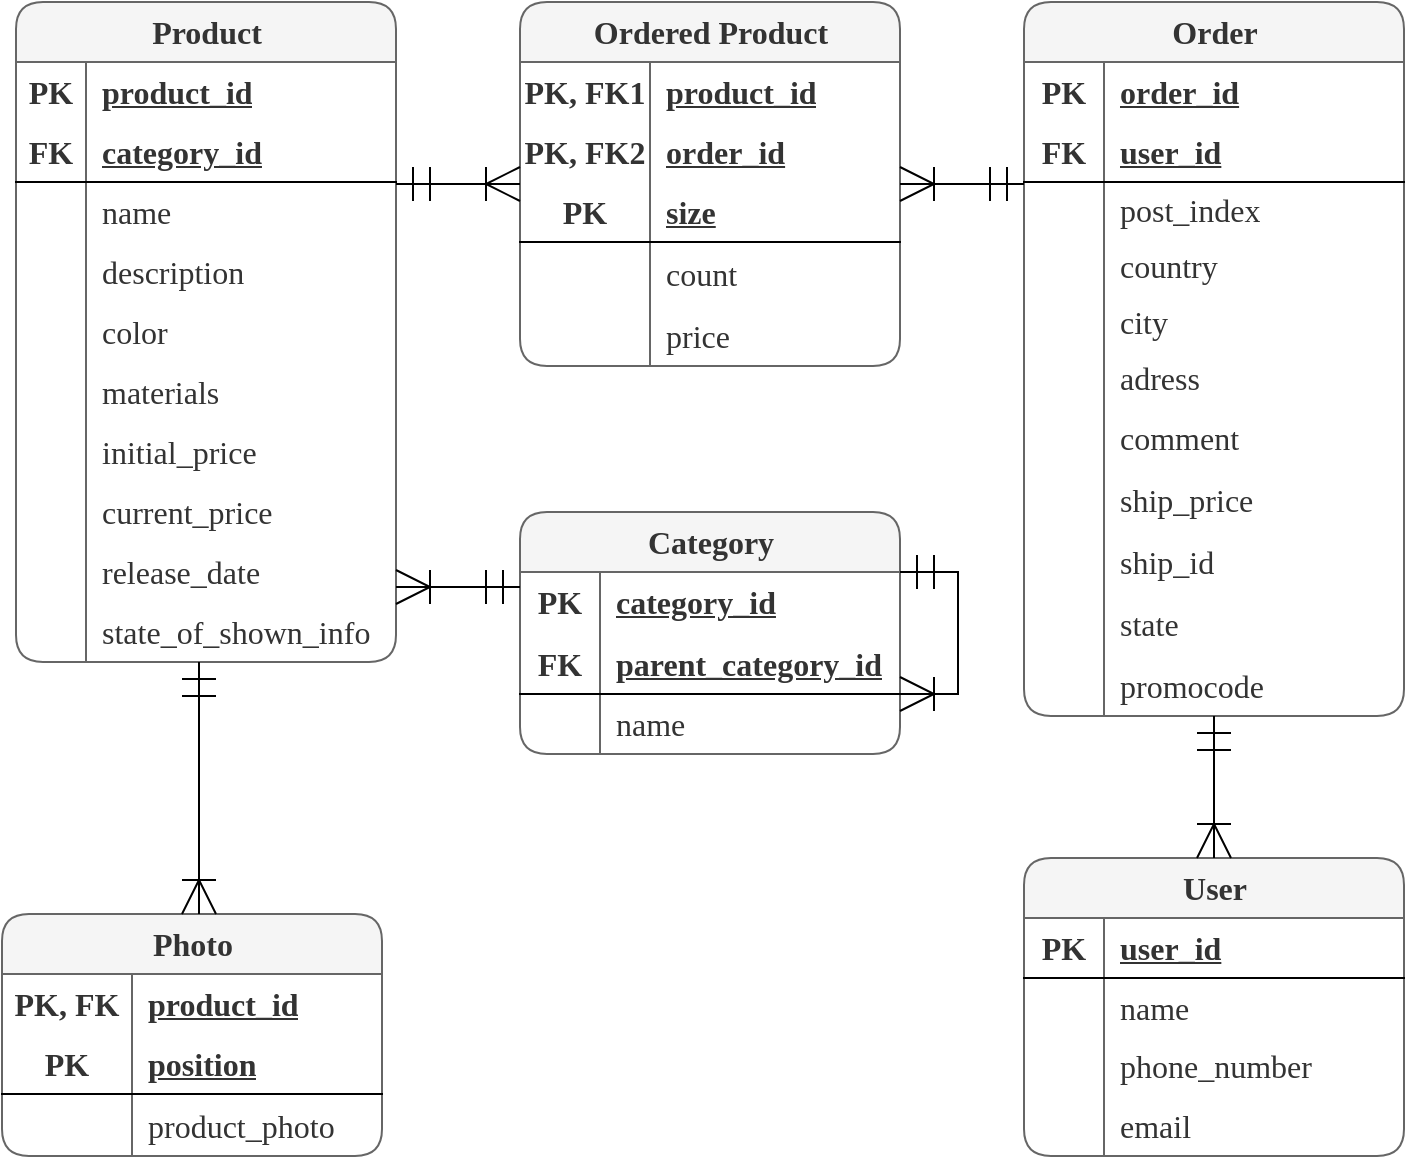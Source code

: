 <mxfile version="20.5.3" type="github">
  <diagram id="C5RBs43oDa-KdzZeNtuy" name="Page-1">
    <mxGraphModel dx="1382" dy="795" grid="0" gridSize="10" guides="1" tooltips="1" connect="1" arrows="1" fold="1" page="1" pageScale="1" pageWidth="827" pageHeight="1169" math="0" shadow="0">
      <root>
        <mxCell id="WIyWlLk6GJQsqaUBKTNV-0" />
        <mxCell id="WIyWlLk6GJQsqaUBKTNV-1" parent="WIyWlLk6GJQsqaUBKTNV-0" />
        <mxCell id="GQmxgL6uchPmQ1sW0K6H-25" value="Product" style="shape=table;startSize=30;container=1;collapsible=0;childLayout=tableLayout;fixedRows=1;rowLines=0;fontStyle=1;rounded=1;sketch=0;fontFamily=Times New Roman;fontSize=16;fontColor=#333333;fillColor=#f5f5f5;gradientColor=none;html=1;strokeColor=#666666;" parent="WIyWlLk6GJQsqaUBKTNV-1" vertex="1">
          <mxGeometry x="80" y="70" width="190" height="330" as="geometry" />
        </mxCell>
        <mxCell id="GQmxgL6uchPmQ1sW0K6H-26" value="" style="shape=tableRow;horizontal=0;startSize=0;swimlaneHead=0;swimlaneBody=0;top=0;left=0;bottom=0;right=0;collapsible=0;dropTarget=0;fillColor=none;points=[[0,0.5],[1,0.5]];portConstraint=eastwest;rounded=0;sketch=0;fontFamily=Times New Roman;fontSize=16;fontColor=#333333;html=1;fontStyle=1" parent="GQmxgL6uchPmQ1sW0K6H-25" vertex="1">
          <mxGeometry y="30" width="190" height="30" as="geometry" />
        </mxCell>
        <mxCell id="GQmxgL6uchPmQ1sW0K6H-27" value="PK" style="shape=partialRectangle;html=1;whiteSpace=wrap;connectable=0;fillColor=none;top=0;left=0;bottom=0;right=0;overflow=hidden;pointerEvents=1;rounded=0;sketch=0;fontFamily=Times New Roman;fontSize=16;fontColor=#333333;startSize=30;fontStyle=1" parent="GQmxgL6uchPmQ1sW0K6H-26" vertex="1">
          <mxGeometry width="35" height="30" as="geometry">
            <mxRectangle width="35" height="30" as="alternateBounds" />
          </mxGeometry>
        </mxCell>
        <mxCell id="GQmxgL6uchPmQ1sW0K6H-28" value="product_id" style="shape=partialRectangle;html=1;whiteSpace=wrap;connectable=0;fillColor=none;top=0;left=0;bottom=0;right=0;align=left;spacingLeft=6;overflow=hidden;rounded=0;sketch=0;fontFamily=Times New Roman;fontSize=16;fontColor=#333333;startSize=30;fontStyle=5" parent="GQmxgL6uchPmQ1sW0K6H-26" vertex="1">
          <mxGeometry x="35" width="155" height="30" as="geometry">
            <mxRectangle width="155" height="30" as="alternateBounds" />
          </mxGeometry>
        </mxCell>
        <mxCell id="GQmxgL6uchPmQ1sW0K6H-55" style="shape=tableRow;horizontal=0;startSize=0;swimlaneHead=0;swimlaneBody=0;top=0;left=0;bottom=1;right=0;collapsible=0;dropTarget=0;fillColor=none;points=[[0,0.5],[1,0.5]];portConstraint=eastwest;rounded=0;sketch=0;fontFamily=Times New Roman;fontSize=16;fontColor=#333333;html=1;fontStyle=5" parent="GQmxgL6uchPmQ1sW0K6H-25" vertex="1">
          <mxGeometry y="60" width="190" height="30" as="geometry" />
        </mxCell>
        <mxCell id="GQmxgL6uchPmQ1sW0K6H-56" value="&lt;b&gt;FK&lt;/b&gt;" style="shape=partialRectangle;html=1;whiteSpace=wrap;connectable=0;fillColor=none;top=0;left=0;bottom=0;right=0;overflow=hidden;rounded=0;sketch=0;fontFamily=Times New Roman;fontSize=16;fontColor=#333333;startSize=30;" parent="GQmxgL6uchPmQ1sW0K6H-55" vertex="1">
          <mxGeometry width="35" height="30" as="geometry">
            <mxRectangle width="35" height="30" as="alternateBounds" />
          </mxGeometry>
        </mxCell>
        <mxCell id="GQmxgL6uchPmQ1sW0K6H-57" value="category_id" style="shape=partialRectangle;html=1;whiteSpace=wrap;connectable=0;fillColor=none;top=0;left=0;bottom=0;right=0;align=left;spacingLeft=6;overflow=hidden;rounded=0;sketch=0;fontFamily=Times New Roman;fontSize=16;fontColor=#333333;startSize=30;fontStyle=5" parent="GQmxgL6uchPmQ1sW0K6H-55" vertex="1">
          <mxGeometry x="35" width="155" height="30" as="geometry">
            <mxRectangle width="155" height="30" as="alternateBounds" />
          </mxGeometry>
        </mxCell>
        <mxCell id="GQmxgL6uchPmQ1sW0K6H-29" value="" style="shape=tableRow;horizontal=0;startSize=0;swimlaneHead=0;swimlaneBody=0;top=0;left=0;bottom=0;right=0;collapsible=0;dropTarget=0;fillColor=none;points=[[0,0.5],[1,0.5]];portConstraint=eastwest;rounded=0;sketch=0;fontFamily=Times New Roman;fontSize=16;fontColor=#333333;html=1;" parent="GQmxgL6uchPmQ1sW0K6H-25" vertex="1">
          <mxGeometry y="90" width="190" height="30" as="geometry" />
        </mxCell>
        <mxCell id="GQmxgL6uchPmQ1sW0K6H-30" value="" style="shape=partialRectangle;html=1;whiteSpace=wrap;connectable=0;fillColor=none;top=0;left=0;bottom=0;right=0;overflow=hidden;rounded=0;sketch=0;fontFamily=Times New Roman;fontSize=16;fontColor=#333333;startSize=30;" parent="GQmxgL6uchPmQ1sW0K6H-29" vertex="1">
          <mxGeometry width="35" height="30" as="geometry">
            <mxRectangle width="35" height="30" as="alternateBounds" />
          </mxGeometry>
        </mxCell>
        <mxCell id="GQmxgL6uchPmQ1sW0K6H-31" value="name" style="shape=partialRectangle;html=1;whiteSpace=wrap;connectable=0;fillColor=none;top=0;left=0;bottom=0;right=0;align=left;spacingLeft=6;overflow=hidden;rounded=0;sketch=0;fontFamily=Times New Roman;fontSize=16;fontColor=#333333;startSize=30;" parent="GQmxgL6uchPmQ1sW0K6H-29" vertex="1">
          <mxGeometry x="35" width="155" height="30" as="geometry">
            <mxRectangle width="155" height="30" as="alternateBounds" />
          </mxGeometry>
        </mxCell>
        <mxCell id="GQmxgL6uchPmQ1sW0K6H-32" value="" style="shape=tableRow;horizontal=0;startSize=0;swimlaneHead=0;swimlaneBody=0;top=0;left=0;bottom=0;right=0;collapsible=0;dropTarget=0;fillColor=none;points=[[0,0.5],[1,0.5]];portConstraint=eastwest;rounded=0;sketch=0;fontFamily=Times New Roman;fontSize=16;fontColor=#333333;html=1;" parent="GQmxgL6uchPmQ1sW0K6H-25" vertex="1">
          <mxGeometry y="120" width="190" height="30" as="geometry" />
        </mxCell>
        <mxCell id="GQmxgL6uchPmQ1sW0K6H-33" value="" style="shape=partialRectangle;html=1;whiteSpace=wrap;connectable=0;fillColor=none;top=0;left=0;bottom=0;right=0;overflow=hidden;rounded=0;sketch=0;fontFamily=Times New Roman;fontSize=16;fontColor=#333333;startSize=30;" parent="GQmxgL6uchPmQ1sW0K6H-32" vertex="1">
          <mxGeometry width="35" height="30" as="geometry">
            <mxRectangle width="35" height="30" as="alternateBounds" />
          </mxGeometry>
        </mxCell>
        <mxCell id="GQmxgL6uchPmQ1sW0K6H-34" value="description" style="shape=partialRectangle;html=1;whiteSpace=wrap;connectable=0;fillColor=none;top=0;left=0;bottom=0;right=0;align=left;spacingLeft=6;overflow=hidden;rounded=0;sketch=0;fontFamily=Times New Roman;fontSize=16;fontColor=#333333;startSize=30;" parent="GQmxgL6uchPmQ1sW0K6H-32" vertex="1">
          <mxGeometry x="35" width="155" height="30" as="geometry">
            <mxRectangle width="155" height="30" as="alternateBounds" />
          </mxGeometry>
        </mxCell>
        <mxCell id="GQmxgL6uchPmQ1sW0K6H-61" style="shape=tableRow;horizontal=0;startSize=0;swimlaneHead=0;swimlaneBody=0;top=0;left=0;bottom=0;right=0;collapsible=0;dropTarget=0;fillColor=none;points=[[0,0.5],[1,0.5]];portConstraint=eastwest;rounded=0;sketch=0;fontFamily=Times New Roman;fontSize=16;fontColor=#333333;html=1;" parent="GQmxgL6uchPmQ1sW0K6H-25" vertex="1">
          <mxGeometry y="150" width="190" height="30" as="geometry" />
        </mxCell>
        <mxCell id="GQmxgL6uchPmQ1sW0K6H-62" style="shape=partialRectangle;html=1;whiteSpace=wrap;connectable=0;fillColor=none;top=0;left=0;bottom=0;right=0;overflow=hidden;rounded=0;sketch=0;fontFamily=Times New Roman;fontSize=16;fontColor=#333333;startSize=30;" parent="GQmxgL6uchPmQ1sW0K6H-61" vertex="1">
          <mxGeometry width="35" height="30" as="geometry">
            <mxRectangle width="35" height="30" as="alternateBounds" />
          </mxGeometry>
        </mxCell>
        <mxCell id="GQmxgL6uchPmQ1sW0K6H-63" value="color" style="shape=partialRectangle;html=1;whiteSpace=wrap;connectable=0;fillColor=none;top=0;left=0;bottom=0;right=0;align=left;spacingLeft=6;overflow=hidden;rounded=0;sketch=0;fontFamily=Times New Roman;fontSize=16;fontColor=#333333;startSize=30;" parent="GQmxgL6uchPmQ1sW0K6H-61" vertex="1">
          <mxGeometry x="35" width="155" height="30" as="geometry">
            <mxRectangle width="155" height="30" as="alternateBounds" />
          </mxGeometry>
        </mxCell>
        <mxCell id="GQmxgL6uchPmQ1sW0K6H-52" style="shape=tableRow;horizontal=0;startSize=0;swimlaneHead=0;swimlaneBody=0;top=0;left=0;bottom=0;right=0;collapsible=0;dropTarget=0;fillColor=none;points=[[0,0.5],[1,0.5]];portConstraint=eastwest;rounded=0;sketch=0;fontFamily=Times New Roman;fontSize=16;fontColor=#333333;html=1;" parent="GQmxgL6uchPmQ1sW0K6H-25" vertex="1">
          <mxGeometry y="180" width="190" height="30" as="geometry" />
        </mxCell>
        <mxCell id="GQmxgL6uchPmQ1sW0K6H-53" style="shape=partialRectangle;html=1;whiteSpace=wrap;connectable=0;fillColor=none;top=0;left=0;bottom=0;right=0;overflow=hidden;rounded=0;sketch=0;fontFamily=Times New Roman;fontSize=16;fontColor=#333333;startSize=30;" parent="GQmxgL6uchPmQ1sW0K6H-52" vertex="1">
          <mxGeometry width="35" height="30" as="geometry">
            <mxRectangle width="35" height="30" as="alternateBounds" />
          </mxGeometry>
        </mxCell>
        <mxCell id="GQmxgL6uchPmQ1sW0K6H-54" value="materials" style="shape=partialRectangle;html=1;whiteSpace=wrap;connectable=0;fillColor=none;top=0;left=0;bottom=0;right=0;align=left;spacingLeft=6;overflow=hidden;rounded=0;sketch=0;fontFamily=Times New Roman;fontSize=16;fontColor=#333333;startSize=30;" parent="GQmxgL6uchPmQ1sW0K6H-52" vertex="1">
          <mxGeometry x="35" width="155" height="30" as="geometry">
            <mxRectangle width="155" height="30" as="alternateBounds" />
          </mxGeometry>
        </mxCell>
        <mxCell id="GQmxgL6uchPmQ1sW0K6H-146" style="shape=tableRow;horizontal=0;startSize=0;swimlaneHead=0;swimlaneBody=0;top=0;left=0;bottom=0;right=0;collapsible=0;dropTarget=0;fillColor=none;points=[[0,0.5],[1,0.5]];portConstraint=eastwest;rounded=0;sketch=0;fontFamily=Times New Roman;fontSize=16;fontColor=#333333;html=1;" parent="GQmxgL6uchPmQ1sW0K6H-25" vertex="1">
          <mxGeometry y="210" width="190" height="30" as="geometry" />
        </mxCell>
        <mxCell id="GQmxgL6uchPmQ1sW0K6H-147" style="shape=partialRectangle;html=1;whiteSpace=wrap;connectable=0;fillColor=none;top=0;left=0;bottom=0;right=0;overflow=hidden;rounded=0;sketch=0;fontFamily=Times New Roman;fontSize=16;fontColor=#333333;startSize=30;" parent="GQmxgL6uchPmQ1sW0K6H-146" vertex="1">
          <mxGeometry width="35" height="30" as="geometry">
            <mxRectangle width="35" height="30" as="alternateBounds" />
          </mxGeometry>
        </mxCell>
        <mxCell id="GQmxgL6uchPmQ1sW0K6H-148" value="initial_price" style="shape=partialRectangle;html=1;whiteSpace=wrap;connectable=0;fillColor=none;top=0;left=0;bottom=0;right=0;align=left;spacingLeft=6;overflow=hidden;rounded=0;sketch=0;fontFamily=Times New Roman;fontSize=16;fontColor=#333333;startSize=30;" parent="GQmxgL6uchPmQ1sW0K6H-146" vertex="1">
          <mxGeometry x="35" width="155" height="30" as="geometry">
            <mxRectangle width="155" height="30" as="alternateBounds" />
          </mxGeometry>
        </mxCell>
        <mxCell id="GQmxgL6uchPmQ1sW0K6H-149" style="shape=tableRow;horizontal=0;startSize=0;swimlaneHead=0;swimlaneBody=0;top=0;left=0;bottom=0;right=0;collapsible=0;dropTarget=0;fillColor=none;points=[[0,0.5],[1,0.5]];portConstraint=eastwest;rounded=0;sketch=0;fontFamily=Times New Roman;fontSize=16;fontColor=#333333;html=1;" parent="GQmxgL6uchPmQ1sW0K6H-25" vertex="1">
          <mxGeometry y="240" width="190" height="30" as="geometry" />
        </mxCell>
        <mxCell id="GQmxgL6uchPmQ1sW0K6H-150" style="shape=partialRectangle;html=1;whiteSpace=wrap;connectable=0;fillColor=none;top=0;left=0;bottom=0;right=0;overflow=hidden;rounded=0;sketch=0;fontFamily=Times New Roman;fontSize=16;fontColor=#333333;startSize=30;" parent="GQmxgL6uchPmQ1sW0K6H-149" vertex="1">
          <mxGeometry width="35" height="30" as="geometry">
            <mxRectangle width="35" height="30" as="alternateBounds" />
          </mxGeometry>
        </mxCell>
        <mxCell id="GQmxgL6uchPmQ1sW0K6H-151" value="current_price" style="shape=partialRectangle;html=1;whiteSpace=wrap;connectable=0;fillColor=none;top=0;left=0;bottom=0;right=0;align=left;spacingLeft=6;overflow=hidden;rounded=0;sketch=0;fontFamily=Times New Roman;fontSize=16;fontColor=#333333;startSize=30;" parent="GQmxgL6uchPmQ1sW0K6H-149" vertex="1">
          <mxGeometry x="35" width="155" height="30" as="geometry">
            <mxRectangle width="155" height="30" as="alternateBounds" />
          </mxGeometry>
        </mxCell>
        <mxCell id="GQmxgL6uchPmQ1sW0K6H-49" style="shape=tableRow;horizontal=0;startSize=0;swimlaneHead=0;swimlaneBody=0;top=0;left=0;bottom=0;right=0;collapsible=0;dropTarget=0;fillColor=none;points=[[0,0.5],[1,0.5]];portConstraint=eastwest;rounded=0;sketch=0;fontFamily=Times New Roman;fontSize=16;fontColor=#333333;html=1;" parent="GQmxgL6uchPmQ1sW0K6H-25" vertex="1">
          <mxGeometry y="270" width="190" height="30" as="geometry" />
        </mxCell>
        <mxCell id="GQmxgL6uchPmQ1sW0K6H-50" style="shape=partialRectangle;html=1;whiteSpace=wrap;connectable=0;fillColor=none;top=0;left=0;bottom=0;right=0;overflow=hidden;rounded=0;sketch=0;fontFamily=Times New Roman;fontSize=16;fontColor=#333333;startSize=30;" parent="GQmxgL6uchPmQ1sW0K6H-49" vertex="1">
          <mxGeometry width="35" height="30" as="geometry">
            <mxRectangle width="35" height="30" as="alternateBounds" />
          </mxGeometry>
        </mxCell>
        <mxCell id="GQmxgL6uchPmQ1sW0K6H-51" value="release_date" style="shape=partialRectangle;html=1;whiteSpace=wrap;connectable=0;fillColor=none;top=0;left=0;bottom=0;right=0;align=left;spacingLeft=6;overflow=hidden;rounded=0;sketch=0;fontFamily=Times New Roman;fontSize=16;fontColor=#333333;startSize=30;" parent="GQmxgL6uchPmQ1sW0K6H-49" vertex="1">
          <mxGeometry x="35" width="155" height="30" as="geometry">
            <mxRectangle width="155" height="30" as="alternateBounds" />
          </mxGeometry>
        </mxCell>
        <mxCell id="GQmxgL6uchPmQ1sW0K6H-46" style="shape=tableRow;horizontal=0;startSize=0;swimlaneHead=0;swimlaneBody=0;top=0;left=0;bottom=0;right=0;collapsible=0;dropTarget=0;fillColor=none;points=[[0,0.5],[1,0.5]];portConstraint=eastwest;rounded=0;sketch=0;fontFamily=Times New Roman;fontSize=16;fontColor=#333333;html=1;" parent="GQmxgL6uchPmQ1sW0K6H-25" vertex="1">
          <mxGeometry y="300" width="190" height="30" as="geometry" />
        </mxCell>
        <mxCell id="GQmxgL6uchPmQ1sW0K6H-47" style="shape=partialRectangle;html=1;whiteSpace=wrap;connectable=0;fillColor=none;top=0;left=0;bottom=0;right=0;overflow=hidden;rounded=0;sketch=0;fontFamily=Times New Roman;fontSize=16;fontColor=#333333;startSize=30;" parent="GQmxgL6uchPmQ1sW0K6H-46" vertex="1">
          <mxGeometry width="35" height="30" as="geometry">
            <mxRectangle width="35" height="30" as="alternateBounds" />
          </mxGeometry>
        </mxCell>
        <mxCell id="GQmxgL6uchPmQ1sW0K6H-48" value="state_of_shown_info" style="shape=partialRectangle;html=1;whiteSpace=wrap;connectable=0;fillColor=none;top=0;left=0;bottom=0;right=0;align=left;spacingLeft=6;overflow=hidden;rounded=0;sketch=0;fontFamily=Times New Roman;fontSize=16;fontColor=#333333;startSize=30;" parent="GQmxgL6uchPmQ1sW0K6H-46" vertex="1">
          <mxGeometry x="35" width="155" height="30" as="geometry">
            <mxRectangle width="155" height="30" as="alternateBounds" />
          </mxGeometry>
        </mxCell>
        <mxCell id="GQmxgL6uchPmQ1sW0K6H-64" value="Photo" style="shape=table;startSize=30;container=1;collapsible=0;childLayout=tableLayout;fixedRows=1;rowLines=0;fontStyle=1;rounded=1;sketch=0;fontFamily=Times New Roman;fontSize=16;fontColor=#333333;fillColor=#f5f5f5;gradientColor=none;html=1;strokeColor=#666666;" parent="WIyWlLk6GJQsqaUBKTNV-1" vertex="1">
          <mxGeometry x="73" y="526" width="190" height="121" as="geometry" />
        </mxCell>
        <mxCell id="GQmxgL6uchPmQ1sW0K6H-65" value="" style="shape=tableRow;horizontal=0;startSize=0;swimlaneHead=0;swimlaneBody=0;top=0;left=0;bottom=0;right=0;collapsible=0;dropTarget=0;fillColor=none;points=[[0,0.5],[1,0.5]];portConstraint=eastwest;rounded=0;sketch=0;fontFamily=Times New Roman;fontSize=16;fontColor=#333333;html=1;fontStyle=5" parent="GQmxgL6uchPmQ1sW0K6H-64" vertex="1">
          <mxGeometry y="30" width="190" height="30" as="geometry" />
        </mxCell>
        <mxCell id="GQmxgL6uchPmQ1sW0K6H-66" value="PK, FK" style="shape=partialRectangle;html=1;whiteSpace=wrap;connectable=0;fillColor=none;top=0;left=0;bottom=0;right=0;overflow=hidden;pointerEvents=1;rounded=0;sketch=0;fontFamily=Times New Roman;fontSize=16;fontColor=#333333;startSize=30;fontStyle=1" parent="GQmxgL6uchPmQ1sW0K6H-65" vertex="1">
          <mxGeometry width="65" height="30" as="geometry">
            <mxRectangle width="65" height="30" as="alternateBounds" />
          </mxGeometry>
        </mxCell>
        <mxCell id="GQmxgL6uchPmQ1sW0K6H-67" value="product_id" style="shape=partialRectangle;html=1;whiteSpace=wrap;connectable=0;fillColor=none;top=0;left=0;bottom=0;right=0;align=left;spacingLeft=6;overflow=hidden;rounded=0;sketch=0;fontFamily=Times New Roman;fontSize=16;fontColor=#333333;startSize=30;fontStyle=5" parent="GQmxgL6uchPmQ1sW0K6H-65" vertex="1">
          <mxGeometry x="65" width="125" height="30" as="geometry">
            <mxRectangle width="125" height="30" as="alternateBounds" />
          </mxGeometry>
        </mxCell>
        <mxCell id="GQmxgL6uchPmQ1sW0K6H-92" style="shape=tableRow;horizontal=0;startSize=0;swimlaneHead=0;swimlaneBody=0;top=0;left=0;bottom=1;right=0;collapsible=0;dropTarget=0;fillColor=none;points=[[0,0.5],[1,0.5]];portConstraint=eastwest;rounded=0;sketch=0;fontFamily=Times New Roman;fontSize=16;fontColor=#333333;html=1;fontStyle=5" parent="GQmxgL6uchPmQ1sW0K6H-64" vertex="1">
          <mxGeometry y="60" width="190" height="30" as="geometry" />
        </mxCell>
        <mxCell id="GQmxgL6uchPmQ1sW0K6H-93" value="PK" style="shape=partialRectangle;html=1;whiteSpace=wrap;connectable=0;fillColor=none;top=0;left=0;bottom=0;right=0;overflow=hidden;rounded=0;sketch=0;fontFamily=Times New Roman;fontSize=16;fontColor=#333333;startSize=30;fontStyle=1" parent="GQmxgL6uchPmQ1sW0K6H-92" vertex="1">
          <mxGeometry width="65" height="30" as="geometry">
            <mxRectangle width="65" height="30" as="alternateBounds" />
          </mxGeometry>
        </mxCell>
        <mxCell id="GQmxgL6uchPmQ1sW0K6H-94" value="position" style="shape=partialRectangle;html=1;whiteSpace=wrap;connectable=0;fillColor=none;top=0;left=0;bottom=0;right=0;align=left;spacingLeft=6;overflow=hidden;rounded=0;sketch=0;fontFamily=Times New Roman;fontSize=16;fontColor=#333333;startSize=30;fontStyle=5" parent="GQmxgL6uchPmQ1sW0K6H-92" vertex="1">
          <mxGeometry x="65" width="125" height="30" as="geometry">
            <mxRectangle width="125" height="30" as="alternateBounds" />
          </mxGeometry>
        </mxCell>
        <mxCell id="GQmxgL6uchPmQ1sW0K6H-68" value="" style="shape=tableRow;horizontal=0;startSize=0;swimlaneHead=0;swimlaneBody=0;top=0;left=0;bottom=0;right=0;collapsible=0;dropTarget=0;fillColor=none;points=[[0,0.5],[1,0.5]];portConstraint=eastwest;rounded=0;sketch=0;fontFamily=Times New Roman;fontSize=16;fontColor=#333333;html=1;" parent="GQmxgL6uchPmQ1sW0K6H-64" vertex="1">
          <mxGeometry y="90" width="190" height="31" as="geometry" />
        </mxCell>
        <mxCell id="GQmxgL6uchPmQ1sW0K6H-69" value="" style="shape=partialRectangle;html=1;whiteSpace=wrap;connectable=0;fillColor=none;top=0;left=0;bottom=0;right=0;overflow=hidden;rounded=0;sketch=0;fontFamily=Times New Roman;fontSize=16;fontColor=#333333;startSize=30;" parent="GQmxgL6uchPmQ1sW0K6H-68" vertex="1">
          <mxGeometry width="65" height="31" as="geometry">
            <mxRectangle width="65" height="31" as="alternateBounds" />
          </mxGeometry>
        </mxCell>
        <mxCell id="GQmxgL6uchPmQ1sW0K6H-70" value="product_photo" style="shape=partialRectangle;html=1;whiteSpace=wrap;connectable=0;fillColor=none;top=0;left=0;bottom=0;right=0;align=left;spacingLeft=6;overflow=hidden;rounded=0;sketch=0;fontFamily=Times New Roman;fontSize=16;fontColor=#333333;startSize=30;" parent="GQmxgL6uchPmQ1sW0K6H-68" vertex="1">
          <mxGeometry x="65" width="125" height="31" as="geometry">
            <mxRectangle width="125" height="31" as="alternateBounds" />
          </mxGeometry>
        </mxCell>
        <mxCell id="GQmxgL6uchPmQ1sW0K6H-95" value="Category" style="shape=table;startSize=30;container=1;collapsible=0;childLayout=tableLayout;fixedRows=1;rowLines=0;fontStyle=1;rounded=1;sketch=0;fontFamily=Times New Roman;fontSize=16;fontColor=#333333;fillColor=#f5f5f5;gradientColor=none;html=1;strokeColor=#666666;" parent="WIyWlLk6GJQsqaUBKTNV-1" vertex="1">
          <mxGeometry x="332" y="325" width="190" height="121" as="geometry" />
        </mxCell>
        <mxCell id="GQmxgL6uchPmQ1sW0K6H-96" value="" style="shape=tableRow;horizontal=0;startSize=0;swimlaneHead=0;swimlaneBody=0;top=0;left=0;bottom=0;right=0;collapsible=0;dropTarget=0;fillColor=none;points=[[0,0.5],[1,0.5]];portConstraint=eastwest;rounded=0;sketch=0;fontFamily=Times New Roman;fontSize=16;fontColor=#333333;html=1;" parent="GQmxgL6uchPmQ1sW0K6H-95" vertex="1">
          <mxGeometry y="30" width="190" height="30" as="geometry" />
        </mxCell>
        <mxCell id="GQmxgL6uchPmQ1sW0K6H-97" value="PK" style="shape=partialRectangle;html=1;whiteSpace=wrap;connectable=0;fillColor=none;top=0;left=0;bottom=0;right=0;overflow=hidden;pointerEvents=1;rounded=0;sketch=0;fontFamily=Times New Roman;fontSize=16;fontColor=#333333;startSize=30;fontStyle=1" parent="GQmxgL6uchPmQ1sW0K6H-96" vertex="1">
          <mxGeometry width="40" height="30" as="geometry">
            <mxRectangle width="40" height="30" as="alternateBounds" />
          </mxGeometry>
        </mxCell>
        <mxCell id="GQmxgL6uchPmQ1sW0K6H-98" value="category_id" style="shape=partialRectangle;html=1;whiteSpace=wrap;connectable=0;fillColor=none;top=0;left=0;bottom=0;right=0;align=left;spacingLeft=6;overflow=hidden;rounded=0;sketch=0;fontFamily=Times New Roman;fontSize=16;fontColor=#333333;startSize=30;fontStyle=5" parent="GQmxgL6uchPmQ1sW0K6H-96" vertex="1">
          <mxGeometry x="40" width="150" height="30" as="geometry">
            <mxRectangle width="150" height="30" as="alternateBounds" />
          </mxGeometry>
        </mxCell>
        <mxCell id="GQmxgL6uchPmQ1sW0K6H-102" value="" style="shape=tableRow;horizontal=0;startSize=0;swimlaneHead=0;swimlaneBody=0;top=0;left=0;bottom=1;right=0;collapsible=0;dropTarget=0;fillColor=none;points=[[0,0.5],[1,0.5]];portConstraint=eastwest;rounded=0;sketch=0;fontFamily=Times New Roman;fontSize=16;fontColor=#333333;html=1;" parent="GQmxgL6uchPmQ1sW0K6H-95" vertex="1">
          <mxGeometry y="60" width="190" height="31" as="geometry" />
        </mxCell>
        <mxCell id="GQmxgL6uchPmQ1sW0K6H-103" value="&lt;b&gt;FK&lt;/b&gt;" style="shape=partialRectangle;html=1;whiteSpace=wrap;connectable=0;fillColor=none;top=0;left=0;bottom=0;right=0;overflow=hidden;rounded=0;sketch=0;fontFamily=Times New Roman;fontSize=16;fontColor=#333333;startSize=30;" parent="GQmxgL6uchPmQ1sW0K6H-102" vertex="1">
          <mxGeometry width="40" height="31" as="geometry">
            <mxRectangle width="40" height="31" as="alternateBounds" />
          </mxGeometry>
        </mxCell>
        <mxCell id="GQmxgL6uchPmQ1sW0K6H-104" value="&lt;u&gt;parent_category_id&lt;/u&gt;" style="shape=partialRectangle;html=1;whiteSpace=wrap;connectable=0;fillColor=none;top=0;left=0;bottom=0;right=0;align=left;spacingLeft=6;overflow=hidden;rounded=0;sketch=0;fontFamily=Times New Roman;fontSize=16;fontColor=#333333;startSize=30;fontStyle=1" parent="GQmxgL6uchPmQ1sW0K6H-102" vertex="1">
          <mxGeometry x="40" width="150" height="31" as="geometry">
            <mxRectangle width="150" height="31" as="alternateBounds" />
          </mxGeometry>
        </mxCell>
        <mxCell id="GQmxgL6uchPmQ1sW0K6H-99" style="shape=tableRow;horizontal=0;startSize=0;swimlaneHead=0;swimlaneBody=0;top=0;left=0;bottom=0;right=0;collapsible=0;dropTarget=0;fillColor=none;points=[[0,0.5],[1,0.5]];portConstraint=eastwest;rounded=0;sketch=0;fontFamily=Times New Roman;fontSize=16;fontColor=#333333;html=1;" parent="GQmxgL6uchPmQ1sW0K6H-95" vertex="1">
          <mxGeometry y="91" width="190" height="30" as="geometry" />
        </mxCell>
        <mxCell id="GQmxgL6uchPmQ1sW0K6H-100" style="shape=partialRectangle;html=1;whiteSpace=wrap;connectable=0;fillColor=none;top=0;left=0;bottom=0;right=0;overflow=hidden;rounded=0;sketch=0;fontFamily=Times New Roman;fontSize=16;fontColor=#333333;startSize=30;" parent="GQmxgL6uchPmQ1sW0K6H-99" vertex="1">
          <mxGeometry width="40" height="30" as="geometry">
            <mxRectangle width="40" height="30" as="alternateBounds" />
          </mxGeometry>
        </mxCell>
        <mxCell id="GQmxgL6uchPmQ1sW0K6H-101" value="name" style="shape=partialRectangle;html=1;whiteSpace=wrap;connectable=0;fillColor=none;top=0;left=0;bottom=0;right=0;align=left;spacingLeft=6;overflow=hidden;rounded=0;sketch=0;fontFamily=Times New Roman;fontSize=16;fontColor=#333333;startSize=30;" parent="GQmxgL6uchPmQ1sW0K6H-99" vertex="1">
          <mxGeometry x="40" width="150" height="30" as="geometry">
            <mxRectangle width="150" height="30" as="alternateBounds" />
          </mxGeometry>
        </mxCell>
        <mxCell id="GQmxgL6uchPmQ1sW0K6H-115" value="Order" style="shape=table;startSize=30;container=1;collapsible=0;childLayout=tableLayout;fixedRows=1;rowLines=0;fontStyle=1;rounded=1;sketch=0;fontFamily=Times New Roman;fontSize=16;fontColor=#333333;fillColor=#f5f5f5;gradientColor=none;html=1;strokeColor=#666666;" parent="WIyWlLk6GJQsqaUBKTNV-1" vertex="1">
          <mxGeometry x="584" y="70" width="190" height="357" as="geometry" />
        </mxCell>
        <mxCell id="GQmxgL6uchPmQ1sW0K6H-116" value="" style="shape=tableRow;horizontal=0;startSize=0;swimlaneHead=0;swimlaneBody=0;top=0;left=0;bottom=0;right=0;collapsible=0;dropTarget=0;fillColor=none;points=[[0,0.5],[1,0.5]];portConstraint=eastwest;rounded=0;sketch=0;fontFamily=Times New Roman;fontSize=16;fontColor=#333333;html=1;" parent="GQmxgL6uchPmQ1sW0K6H-115" vertex="1">
          <mxGeometry y="30" width="190" height="30" as="geometry" />
        </mxCell>
        <mxCell id="GQmxgL6uchPmQ1sW0K6H-117" value="PK" style="shape=partialRectangle;html=1;whiteSpace=wrap;connectable=0;fillColor=none;top=0;left=0;bottom=0;right=0;overflow=hidden;pointerEvents=1;rounded=0;sketch=0;fontFamily=Times New Roman;fontSize=16;fontColor=#333333;startSize=30;fontStyle=1" parent="GQmxgL6uchPmQ1sW0K6H-116" vertex="1">
          <mxGeometry width="40" height="30" as="geometry">
            <mxRectangle width="40" height="30" as="alternateBounds" />
          </mxGeometry>
        </mxCell>
        <mxCell id="GQmxgL6uchPmQ1sW0K6H-118" value="order_id" style="shape=partialRectangle;html=1;whiteSpace=wrap;connectable=0;fillColor=none;top=0;left=0;bottom=0;right=0;align=left;spacingLeft=6;overflow=hidden;rounded=0;sketch=0;fontFamily=Times New Roman;fontSize=16;fontColor=#333333;startSize=30;fontStyle=5" parent="GQmxgL6uchPmQ1sW0K6H-116" vertex="1">
          <mxGeometry x="40" width="150" height="30" as="geometry">
            <mxRectangle width="150" height="30" as="alternateBounds" />
          </mxGeometry>
        </mxCell>
        <mxCell id="26x-Qc6SCy2Mj1bqzw3n-22" style="shape=tableRow;horizontal=0;startSize=0;swimlaneHead=0;swimlaneBody=0;top=0;left=0;bottom=1;right=0;collapsible=0;dropTarget=0;fillColor=none;points=[[0,0.5],[1,0.5]];portConstraint=eastwest;rounded=0;sketch=0;fontFamily=Times New Roman;fontSize=16;fontColor=#333333;html=1;" vertex="1" parent="GQmxgL6uchPmQ1sW0K6H-115">
          <mxGeometry y="60" width="190" height="30" as="geometry" />
        </mxCell>
        <mxCell id="26x-Qc6SCy2Mj1bqzw3n-23" value="&lt;b&gt;FK&lt;/b&gt;" style="shape=partialRectangle;html=1;whiteSpace=wrap;connectable=0;fillColor=none;top=0;left=0;bottom=0;right=0;overflow=hidden;pointerEvents=1;rounded=0;sketch=0;fontFamily=Times New Roman;fontSize=16;fontColor=#333333;startSize=30;fontStyle=1" vertex="1" parent="26x-Qc6SCy2Mj1bqzw3n-22">
          <mxGeometry width="40" height="30" as="geometry">
            <mxRectangle width="40" height="30" as="alternateBounds" />
          </mxGeometry>
        </mxCell>
        <mxCell id="26x-Qc6SCy2Mj1bqzw3n-24" value="user_id" style="shape=partialRectangle;html=1;whiteSpace=wrap;connectable=0;fillColor=none;top=0;left=0;bottom=0;right=0;align=left;spacingLeft=6;overflow=hidden;rounded=0;sketch=0;fontFamily=Times New Roman;fontSize=16;fontColor=#333333;startSize=30;fontStyle=5" vertex="1" parent="26x-Qc6SCy2Mj1bqzw3n-22">
          <mxGeometry x="40" width="150" height="30" as="geometry">
            <mxRectangle width="150" height="30" as="alternateBounds" />
          </mxGeometry>
        </mxCell>
        <mxCell id="GQmxgL6uchPmQ1sW0K6H-134" style="shape=tableRow;horizontal=0;startSize=0;swimlaneHead=0;swimlaneBody=0;top=0;left=0;bottom=0;right=0;collapsible=0;dropTarget=0;fillColor=none;points=[[0,0.5],[1,0.5]];portConstraint=eastwest;rounded=0;sketch=0;fontFamily=Times New Roman;fontSize=16;fontColor=#333333;html=1;" parent="GQmxgL6uchPmQ1sW0K6H-115" vertex="1">
          <mxGeometry y="90" width="190" height="28" as="geometry" />
        </mxCell>
        <mxCell id="GQmxgL6uchPmQ1sW0K6H-135" style="shape=partialRectangle;html=1;whiteSpace=wrap;connectable=0;fillColor=none;top=0;left=0;bottom=0;right=0;overflow=hidden;rounded=0;sketch=0;fontFamily=Times New Roman;fontSize=16;fontColor=#333333;startSize=30;" parent="GQmxgL6uchPmQ1sW0K6H-134" vertex="1">
          <mxGeometry width="40" height="28" as="geometry">
            <mxRectangle width="40" height="28" as="alternateBounds" />
          </mxGeometry>
        </mxCell>
        <mxCell id="GQmxgL6uchPmQ1sW0K6H-136" value="post_index" style="shape=partialRectangle;html=1;whiteSpace=wrap;connectable=0;fillColor=none;top=0;left=0;bottom=0;right=0;align=left;spacingLeft=6;overflow=hidden;rounded=0;sketch=0;fontFamily=Times New Roman;fontSize=16;fontColor=#333333;startSize=30;" parent="GQmxgL6uchPmQ1sW0K6H-134" vertex="1">
          <mxGeometry x="40" width="150" height="28" as="geometry">
            <mxRectangle width="150" height="28" as="alternateBounds" />
          </mxGeometry>
        </mxCell>
        <mxCell id="GQmxgL6uchPmQ1sW0K6H-131" style="shape=tableRow;horizontal=0;startSize=0;swimlaneHead=0;swimlaneBody=0;top=0;left=0;bottom=0;right=0;collapsible=0;dropTarget=0;fillColor=none;points=[[0,0.5],[1,0.5]];portConstraint=eastwest;rounded=0;sketch=0;fontFamily=Times New Roman;fontSize=16;fontColor=#333333;html=1;" parent="GQmxgL6uchPmQ1sW0K6H-115" vertex="1">
          <mxGeometry y="118" width="190" height="28" as="geometry" />
        </mxCell>
        <mxCell id="GQmxgL6uchPmQ1sW0K6H-132" style="shape=partialRectangle;html=1;whiteSpace=wrap;connectable=0;fillColor=none;top=0;left=0;bottom=0;right=0;overflow=hidden;rounded=0;sketch=0;fontFamily=Times New Roman;fontSize=16;fontColor=#333333;startSize=30;" parent="GQmxgL6uchPmQ1sW0K6H-131" vertex="1">
          <mxGeometry width="40" height="28" as="geometry">
            <mxRectangle width="40" height="28" as="alternateBounds" />
          </mxGeometry>
        </mxCell>
        <mxCell id="GQmxgL6uchPmQ1sW0K6H-133" value="country" style="shape=partialRectangle;html=1;whiteSpace=wrap;connectable=0;fillColor=none;top=0;left=0;bottom=0;right=0;align=left;spacingLeft=6;overflow=hidden;rounded=0;sketch=0;fontFamily=Times New Roman;fontSize=16;fontColor=#333333;startSize=30;" parent="GQmxgL6uchPmQ1sW0K6H-131" vertex="1">
          <mxGeometry x="40" width="150" height="28" as="geometry">
            <mxRectangle width="150" height="28" as="alternateBounds" />
          </mxGeometry>
        </mxCell>
        <mxCell id="GQmxgL6uchPmQ1sW0K6H-128" style="shape=tableRow;horizontal=0;startSize=0;swimlaneHead=0;swimlaneBody=0;top=0;left=0;bottom=0;right=0;collapsible=0;dropTarget=0;fillColor=none;points=[[0,0.5],[1,0.5]];portConstraint=eastwest;rounded=0;sketch=0;fontFamily=Times New Roman;fontSize=16;fontColor=#333333;html=1;" parent="GQmxgL6uchPmQ1sW0K6H-115" vertex="1">
          <mxGeometry y="146" width="190" height="28" as="geometry" />
        </mxCell>
        <mxCell id="GQmxgL6uchPmQ1sW0K6H-129" style="shape=partialRectangle;html=1;whiteSpace=wrap;connectable=0;fillColor=none;top=0;left=0;bottom=0;right=0;overflow=hidden;rounded=0;sketch=0;fontFamily=Times New Roman;fontSize=16;fontColor=#333333;startSize=30;" parent="GQmxgL6uchPmQ1sW0K6H-128" vertex="1">
          <mxGeometry width="40" height="28" as="geometry">
            <mxRectangle width="40" height="28" as="alternateBounds" />
          </mxGeometry>
        </mxCell>
        <mxCell id="GQmxgL6uchPmQ1sW0K6H-130" value="city" style="shape=partialRectangle;html=1;whiteSpace=wrap;connectable=0;fillColor=none;top=0;left=0;bottom=0;right=0;align=left;spacingLeft=6;overflow=hidden;rounded=0;sketch=0;fontFamily=Times New Roman;fontSize=16;fontColor=#333333;startSize=30;" parent="GQmxgL6uchPmQ1sW0K6H-128" vertex="1">
          <mxGeometry x="40" width="150" height="28" as="geometry">
            <mxRectangle width="150" height="28" as="alternateBounds" />
          </mxGeometry>
        </mxCell>
        <mxCell id="GQmxgL6uchPmQ1sW0K6H-125" style="shape=tableRow;horizontal=0;startSize=0;swimlaneHead=0;swimlaneBody=0;top=0;left=0;bottom=0;right=0;collapsible=0;dropTarget=0;fillColor=none;points=[[0,0.5],[1,0.5]];portConstraint=eastwest;rounded=0;sketch=0;fontFamily=Times New Roman;fontSize=16;fontColor=#333333;html=1;" parent="GQmxgL6uchPmQ1sW0K6H-115" vertex="1">
          <mxGeometry y="174" width="190" height="28" as="geometry" />
        </mxCell>
        <mxCell id="GQmxgL6uchPmQ1sW0K6H-126" style="shape=partialRectangle;html=1;whiteSpace=wrap;connectable=0;fillColor=none;top=0;left=0;bottom=0;right=0;overflow=hidden;rounded=0;sketch=0;fontFamily=Times New Roman;fontSize=16;fontColor=#333333;startSize=30;" parent="GQmxgL6uchPmQ1sW0K6H-125" vertex="1">
          <mxGeometry width="40" height="28" as="geometry">
            <mxRectangle width="40" height="28" as="alternateBounds" />
          </mxGeometry>
        </mxCell>
        <mxCell id="GQmxgL6uchPmQ1sW0K6H-127" value="adress" style="shape=partialRectangle;html=1;whiteSpace=wrap;connectable=0;fillColor=none;top=0;left=0;bottom=0;right=0;align=left;spacingLeft=6;overflow=hidden;rounded=0;sketch=0;fontFamily=Times New Roman;fontSize=16;fontColor=#333333;startSize=30;" parent="GQmxgL6uchPmQ1sW0K6H-125" vertex="1">
          <mxGeometry x="40" width="150" height="28" as="geometry">
            <mxRectangle width="150" height="28" as="alternateBounds" />
          </mxGeometry>
        </mxCell>
        <mxCell id="GQmxgL6uchPmQ1sW0K6H-174" style="shape=tableRow;horizontal=0;startSize=0;swimlaneHead=0;swimlaneBody=0;top=0;left=0;bottom=0;right=0;collapsible=0;dropTarget=0;fillColor=none;points=[[0,0.5],[1,0.5]];portConstraint=eastwest;rounded=0;sketch=0;fontFamily=Times New Roman;fontSize=16;fontColor=#333333;html=1;" parent="GQmxgL6uchPmQ1sW0K6H-115" vertex="1">
          <mxGeometry y="202" width="190" height="31" as="geometry" />
        </mxCell>
        <mxCell id="GQmxgL6uchPmQ1sW0K6H-175" style="shape=partialRectangle;html=1;whiteSpace=wrap;connectable=0;fillColor=none;top=0;left=0;bottom=0;right=0;overflow=hidden;rounded=0;sketch=0;fontFamily=Times New Roman;fontSize=16;fontColor=#333333;startSize=30;" parent="GQmxgL6uchPmQ1sW0K6H-174" vertex="1">
          <mxGeometry width="40" height="31" as="geometry">
            <mxRectangle width="40" height="31" as="alternateBounds" />
          </mxGeometry>
        </mxCell>
        <mxCell id="GQmxgL6uchPmQ1sW0K6H-176" value="comment" style="shape=partialRectangle;html=1;whiteSpace=wrap;connectable=0;fillColor=none;top=0;left=0;bottom=0;right=0;align=left;spacingLeft=6;overflow=hidden;rounded=0;sketch=0;fontFamily=Times New Roman;fontSize=16;fontColor=#333333;startSize=30;" parent="GQmxgL6uchPmQ1sW0K6H-174" vertex="1">
          <mxGeometry x="40" width="150" height="31" as="geometry">
            <mxRectangle width="150" height="31" as="alternateBounds" />
          </mxGeometry>
        </mxCell>
        <mxCell id="GQmxgL6uchPmQ1sW0K6H-152" style="shape=tableRow;horizontal=0;startSize=0;swimlaneHead=0;swimlaneBody=0;top=0;left=0;bottom=0;right=0;collapsible=0;dropTarget=0;fillColor=none;points=[[0,0.5],[1,0.5]];portConstraint=eastwest;rounded=0;sketch=0;fontFamily=Times New Roman;fontSize=16;fontColor=#333333;html=1;" parent="GQmxgL6uchPmQ1sW0K6H-115" vertex="1">
          <mxGeometry y="233" width="190" height="31" as="geometry" />
        </mxCell>
        <mxCell id="GQmxgL6uchPmQ1sW0K6H-153" style="shape=partialRectangle;html=1;whiteSpace=wrap;connectable=0;fillColor=none;top=0;left=0;bottom=0;right=0;overflow=hidden;rounded=0;sketch=0;fontFamily=Times New Roman;fontSize=16;fontColor=#333333;startSize=30;" parent="GQmxgL6uchPmQ1sW0K6H-152" vertex="1">
          <mxGeometry width="40" height="31" as="geometry">
            <mxRectangle width="40" height="31" as="alternateBounds" />
          </mxGeometry>
        </mxCell>
        <mxCell id="GQmxgL6uchPmQ1sW0K6H-154" value="ship_price" style="shape=partialRectangle;html=1;whiteSpace=wrap;connectable=0;fillColor=none;top=0;left=0;bottom=0;right=0;align=left;spacingLeft=6;overflow=hidden;rounded=0;sketch=0;fontFamily=Times New Roman;fontSize=16;fontColor=#333333;startSize=30;" parent="GQmxgL6uchPmQ1sW0K6H-152" vertex="1">
          <mxGeometry x="40" width="150" height="31" as="geometry">
            <mxRectangle width="150" height="31" as="alternateBounds" />
          </mxGeometry>
        </mxCell>
        <mxCell id="O1L0a4TU8t0WFNpWx0Af-3" style="shape=tableRow;horizontal=0;startSize=0;swimlaneHead=0;swimlaneBody=0;top=0;left=0;bottom=0;right=0;collapsible=0;dropTarget=0;fillColor=none;points=[[0,0.5],[1,0.5]];portConstraint=eastwest;rounded=0;sketch=0;fontFamily=Times New Roman;fontSize=16;fontColor=#333333;html=1;" parent="GQmxgL6uchPmQ1sW0K6H-115" vertex="1">
          <mxGeometry y="264" width="190" height="31" as="geometry" />
        </mxCell>
        <mxCell id="O1L0a4TU8t0WFNpWx0Af-4" style="shape=partialRectangle;html=1;whiteSpace=wrap;connectable=0;fillColor=none;top=0;left=0;bottom=0;right=0;overflow=hidden;rounded=0;sketch=0;fontFamily=Times New Roman;fontSize=16;fontColor=#333333;startSize=30;" parent="O1L0a4TU8t0WFNpWx0Af-3" vertex="1">
          <mxGeometry width="40" height="31" as="geometry">
            <mxRectangle width="40" height="31" as="alternateBounds" />
          </mxGeometry>
        </mxCell>
        <mxCell id="O1L0a4TU8t0WFNpWx0Af-5" value="ship_id" style="shape=partialRectangle;html=1;whiteSpace=wrap;connectable=0;fillColor=none;top=0;left=0;bottom=0;right=0;align=left;spacingLeft=6;overflow=hidden;rounded=0;sketch=0;fontFamily=Times New Roman;fontSize=16;fontColor=#333333;startSize=30;" parent="O1L0a4TU8t0WFNpWx0Af-3" vertex="1">
          <mxGeometry x="40" width="150" height="31" as="geometry">
            <mxRectangle width="150" height="31" as="alternateBounds" />
          </mxGeometry>
        </mxCell>
        <mxCell id="GQmxgL6uchPmQ1sW0K6H-171" style="shape=tableRow;horizontal=0;startSize=0;swimlaneHead=0;swimlaneBody=0;top=0;left=0;bottom=0;right=0;collapsible=0;dropTarget=0;fillColor=none;points=[[0,0.5],[1,0.5]];portConstraint=eastwest;rounded=0;sketch=0;fontFamily=Times New Roman;fontSize=16;fontColor=#333333;html=1;" parent="GQmxgL6uchPmQ1sW0K6H-115" vertex="1">
          <mxGeometry y="295" width="190" height="31" as="geometry" />
        </mxCell>
        <mxCell id="GQmxgL6uchPmQ1sW0K6H-172" style="shape=partialRectangle;html=1;whiteSpace=wrap;connectable=0;fillColor=none;top=0;left=0;bottom=0;right=0;overflow=hidden;rounded=0;sketch=0;fontFamily=Times New Roman;fontSize=16;fontColor=#333333;startSize=30;" parent="GQmxgL6uchPmQ1sW0K6H-171" vertex="1">
          <mxGeometry width="40" height="31" as="geometry">
            <mxRectangle width="40" height="31" as="alternateBounds" />
          </mxGeometry>
        </mxCell>
        <mxCell id="GQmxgL6uchPmQ1sW0K6H-173" value="state" style="shape=partialRectangle;html=1;whiteSpace=wrap;connectable=0;fillColor=none;top=0;left=0;bottom=0;right=0;align=left;spacingLeft=6;overflow=hidden;rounded=0;sketch=0;fontFamily=Times New Roman;fontSize=16;fontColor=#333333;startSize=30;" parent="GQmxgL6uchPmQ1sW0K6H-171" vertex="1">
          <mxGeometry x="40" width="150" height="31" as="geometry">
            <mxRectangle width="150" height="31" as="alternateBounds" />
          </mxGeometry>
        </mxCell>
        <mxCell id="GQmxgL6uchPmQ1sW0K6H-140" style="shape=tableRow;horizontal=0;startSize=0;swimlaneHead=0;swimlaneBody=0;top=0;left=0;bottom=0;right=0;collapsible=0;dropTarget=0;fillColor=none;points=[[0,0.5],[1,0.5]];portConstraint=eastwest;rounded=0;sketch=0;fontFamily=Times New Roman;fontSize=16;fontColor=#333333;html=1;" parent="GQmxgL6uchPmQ1sW0K6H-115" vertex="1">
          <mxGeometry y="326" width="190" height="31" as="geometry" />
        </mxCell>
        <mxCell id="GQmxgL6uchPmQ1sW0K6H-141" style="shape=partialRectangle;html=1;whiteSpace=wrap;connectable=0;fillColor=none;top=0;left=0;bottom=0;right=0;overflow=hidden;rounded=0;sketch=0;fontFamily=Times New Roman;fontSize=16;fontColor=#333333;startSize=30;" parent="GQmxgL6uchPmQ1sW0K6H-140" vertex="1">
          <mxGeometry width="40" height="31" as="geometry">
            <mxRectangle width="40" height="31" as="alternateBounds" />
          </mxGeometry>
        </mxCell>
        <mxCell id="GQmxgL6uchPmQ1sW0K6H-142" value="promocode" style="shape=partialRectangle;html=1;whiteSpace=wrap;connectable=0;fillColor=none;top=0;left=0;bottom=0;right=0;align=left;spacingLeft=6;overflow=hidden;rounded=0;sketch=0;fontFamily=Times New Roman;fontSize=16;fontColor=#333333;startSize=30;" parent="GQmxgL6uchPmQ1sW0K6H-140" vertex="1">
          <mxGeometry x="40" width="150" height="31" as="geometry">
            <mxRectangle width="150" height="31" as="alternateBounds" />
          </mxGeometry>
        </mxCell>
        <mxCell id="GQmxgL6uchPmQ1sW0K6H-155" value="Ordered Product" style="shape=table;startSize=30;container=1;collapsible=0;childLayout=tableLayout;fixedRows=1;rowLines=0;fontStyle=1;rounded=1;sketch=0;fontFamily=Times New Roman;fontSize=16;fontColor=#333333;fillColor=#f5f5f5;gradientColor=none;html=1;strokeColor=#666666;" parent="WIyWlLk6GJQsqaUBKTNV-1" vertex="1">
          <mxGeometry x="332" y="70" width="190" height="182" as="geometry" />
        </mxCell>
        <mxCell id="GQmxgL6uchPmQ1sW0K6H-156" value="" style="shape=tableRow;horizontal=0;startSize=0;swimlaneHead=0;swimlaneBody=0;top=0;left=0;bottom=0;right=0;collapsible=0;dropTarget=0;fillColor=none;points=[[0,0.5],[1,0.5]];portConstraint=eastwest;rounded=0;sketch=0;fontFamily=Times New Roman;fontSize=16;fontColor=#333333;html=1;" parent="GQmxgL6uchPmQ1sW0K6H-155" vertex="1">
          <mxGeometry y="30" width="190" height="30" as="geometry" />
        </mxCell>
        <mxCell id="GQmxgL6uchPmQ1sW0K6H-157" value="PK, FK1" style="shape=partialRectangle;html=1;whiteSpace=wrap;connectable=0;fillColor=none;top=0;left=0;bottom=0;right=0;overflow=hidden;pointerEvents=1;rounded=0;sketch=0;fontFamily=Times New Roman;fontSize=16;fontColor=#333333;startSize=30;fontStyle=1" parent="GQmxgL6uchPmQ1sW0K6H-156" vertex="1">
          <mxGeometry width="65" height="30" as="geometry">
            <mxRectangle width="65" height="30" as="alternateBounds" />
          </mxGeometry>
        </mxCell>
        <mxCell id="GQmxgL6uchPmQ1sW0K6H-158" value="product_id" style="shape=partialRectangle;html=1;whiteSpace=wrap;connectable=0;fillColor=none;top=0;left=0;bottom=0;right=0;align=left;spacingLeft=6;overflow=hidden;rounded=0;sketch=0;fontFamily=Times New Roman;fontSize=16;fontColor=#333333;startSize=30;fontStyle=5" parent="GQmxgL6uchPmQ1sW0K6H-156" vertex="1">
          <mxGeometry x="65" width="125" height="30" as="geometry">
            <mxRectangle width="125" height="30" as="alternateBounds" />
          </mxGeometry>
        </mxCell>
        <mxCell id="GQmxgL6uchPmQ1sW0K6H-165" style="shape=tableRow;horizontal=0;startSize=0;swimlaneHead=0;swimlaneBody=0;top=0;left=0;bottom=0;right=0;collapsible=0;dropTarget=0;fillColor=none;points=[[0,0.5],[1,0.5]];portConstraint=eastwest;rounded=0;sketch=0;fontFamily=Times New Roman;fontSize=16;fontColor=#333333;html=1;" parent="GQmxgL6uchPmQ1sW0K6H-155" vertex="1">
          <mxGeometry y="60" width="190" height="30" as="geometry" />
        </mxCell>
        <mxCell id="GQmxgL6uchPmQ1sW0K6H-166" value="PK, FK2" style="shape=partialRectangle;html=1;whiteSpace=wrap;connectable=0;fillColor=none;top=0;left=0;bottom=0;right=0;overflow=hidden;pointerEvents=1;rounded=0;sketch=0;fontFamily=Times New Roman;fontSize=16;fontColor=#333333;startSize=30;fontStyle=1" parent="GQmxgL6uchPmQ1sW0K6H-165" vertex="1">
          <mxGeometry width="65" height="30" as="geometry">
            <mxRectangle width="65" height="30" as="alternateBounds" />
          </mxGeometry>
        </mxCell>
        <mxCell id="GQmxgL6uchPmQ1sW0K6H-167" value="order_id" style="shape=partialRectangle;html=1;whiteSpace=wrap;connectable=0;fillColor=none;top=0;left=0;bottom=0;right=0;align=left;spacingLeft=6;overflow=hidden;rounded=0;sketch=0;fontFamily=Times New Roman;fontSize=16;fontColor=#333333;startSize=30;fontStyle=5" parent="GQmxgL6uchPmQ1sW0K6H-165" vertex="1">
          <mxGeometry x="65" width="125" height="30" as="geometry">
            <mxRectangle width="125" height="30" as="alternateBounds" />
          </mxGeometry>
        </mxCell>
        <mxCell id="GQmxgL6uchPmQ1sW0K6H-159" style="shape=tableRow;horizontal=0;startSize=0;swimlaneHead=0;swimlaneBody=0;top=0;left=0;bottom=1;right=0;collapsible=0;dropTarget=0;fillColor=none;points=[[0,0.5],[1,0.5]];portConstraint=eastwest;rounded=0;sketch=0;fontFamily=Times New Roman;fontSize=16;fontColor=#333333;html=1;" parent="GQmxgL6uchPmQ1sW0K6H-155" vertex="1">
          <mxGeometry y="90" width="190" height="30" as="geometry" />
        </mxCell>
        <mxCell id="GQmxgL6uchPmQ1sW0K6H-160" value="PK" style="shape=partialRectangle;html=1;whiteSpace=wrap;connectable=0;fillColor=none;top=0;left=0;bottom=0;right=0;overflow=hidden;rounded=0;sketch=0;fontFamily=Times New Roman;fontSize=16;fontColor=#333333;startSize=30;fontStyle=1" parent="GQmxgL6uchPmQ1sW0K6H-159" vertex="1">
          <mxGeometry width="65" height="30" as="geometry">
            <mxRectangle width="65" height="30" as="alternateBounds" />
          </mxGeometry>
        </mxCell>
        <mxCell id="GQmxgL6uchPmQ1sW0K6H-161" value="size" style="shape=partialRectangle;html=1;whiteSpace=wrap;connectable=0;fillColor=none;top=0;left=0;bottom=0;right=0;align=left;spacingLeft=6;overflow=hidden;rounded=0;sketch=0;fontFamily=Times New Roman;fontSize=16;fontColor=#333333;startSize=30;fontStyle=5" parent="GQmxgL6uchPmQ1sW0K6H-159" vertex="1">
          <mxGeometry x="65" width="125" height="30" as="geometry">
            <mxRectangle width="125" height="30" as="alternateBounds" />
          </mxGeometry>
        </mxCell>
        <mxCell id="GQmxgL6uchPmQ1sW0K6H-162" value="" style="shape=tableRow;horizontal=0;startSize=0;swimlaneHead=0;swimlaneBody=0;top=0;left=0;bottom=0;right=0;collapsible=0;dropTarget=0;fillColor=none;points=[[0,0.5],[1,0.5]];portConstraint=eastwest;rounded=0;sketch=0;fontFamily=Times New Roman;fontSize=16;fontColor=#333333;html=1;" parent="GQmxgL6uchPmQ1sW0K6H-155" vertex="1">
          <mxGeometry y="120" width="190" height="31" as="geometry" />
        </mxCell>
        <mxCell id="GQmxgL6uchPmQ1sW0K6H-163" value="" style="shape=partialRectangle;html=1;whiteSpace=wrap;connectable=0;fillColor=none;top=0;left=0;bottom=0;right=0;overflow=hidden;rounded=0;sketch=0;fontFamily=Times New Roman;fontSize=16;fontColor=#333333;startSize=30;" parent="GQmxgL6uchPmQ1sW0K6H-162" vertex="1">
          <mxGeometry width="65" height="31" as="geometry">
            <mxRectangle width="65" height="31" as="alternateBounds" />
          </mxGeometry>
        </mxCell>
        <mxCell id="GQmxgL6uchPmQ1sW0K6H-164" value="count" style="shape=partialRectangle;html=1;whiteSpace=wrap;connectable=0;fillColor=none;top=0;left=0;bottom=0;right=0;align=left;spacingLeft=6;overflow=hidden;rounded=0;sketch=0;fontFamily=Times New Roman;fontSize=16;fontColor=#333333;startSize=30;" parent="GQmxgL6uchPmQ1sW0K6H-162" vertex="1">
          <mxGeometry x="65" width="125" height="31" as="geometry">
            <mxRectangle width="125" height="31" as="alternateBounds" />
          </mxGeometry>
        </mxCell>
        <mxCell id="GQmxgL6uchPmQ1sW0K6H-168" style="shape=tableRow;horizontal=0;startSize=0;swimlaneHead=0;swimlaneBody=0;top=0;left=0;bottom=0;right=0;collapsible=0;dropTarget=0;fillColor=none;points=[[0,0.5],[1,0.5]];portConstraint=eastwest;rounded=0;sketch=0;fontFamily=Times New Roman;fontSize=16;fontColor=#333333;html=1;" parent="GQmxgL6uchPmQ1sW0K6H-155" vertex="1">
          <mxGeometry y="151" width="190" height="31" as="geometry" />
        </mxCell>
        <mxCell id="GQmxgL6uchPmQ1sW0K6H-169" style="shape=partialRectangle;html=1;whiteSpace=wrap;connectable=0;fillColor=none;top=0;left=0;bottom=0;right=0;overflow=hidden;rounded=0;sketch=0;fontFamily=Times New Roman;fontSize=16;fontColor=#333333;startSize=30;" parent="GQmxgL6uchPmQ1sW0K6H-168" vertex="1">
          <mxGeometry width="65" height="31" as="geometry">
            <mxRectangle width="65" height="31" as="alternateBounds" />
          </mxGeometry>
        </mxCell>
        <mxCell id="GQmxgL6uchPmQ1sW0K6H-170" value="price" style="shape=partialRectangle;html=1;whiteSpace=wrap;connectable=0;fillColor=none;top=0;left=0;bottom=0;right=0;align=left;spacingLeft=6;overflow=hidden;rounded=0;sketch=0;fontFamily=Times New Roman;fontSize=16;fontColor=#333333;startSize=30;" parent="GQmxgL6uchPmQ1sW0K6H-168" vertex="1">
          <mxGeometry x="65" width="125" height="31" as="geometry">
            <mxRectangle width="125" height="31" as="alternateBounds" />
          </mxGeometry>
        </mxCell>
        <mxCell id="GQmxgL6uchPmQ1sW0K6H-187" value="" style="fontSize=12;html=1;endArrow=ERoneToMany;startArrow=ERmandOne;rounded=0;fontFamily=Times New Roman;fontColor=#333333;startSize=15;strokeWidth=1;endSize=15;edgeStyle=elbowEdgeStyle;elbow=vertical;" parent="WIyWlLk6GJQsqaUBKTNV-1" source="GQmxgL6uchPmQ1sW0K6H-115" target="GQmxgL6uchPmQ1sW0K6H-155" edge="1">
          <mxGeometry width="100" height="100" relative="1" as="geometry">
            <mxPoint x="199" y="335" as="sourcePoint" />
            <mxPoint x="299" y="235" as="targetPoint" />
          </mxGeometry>
        </mxCell>
        <mxCell id="GQmxgL6uchPmQ1sW0K6H-199" value="" style="edgeStyle=elbowEdgeStyle;fontSize=12;html=1;endArrow=ERoneToMany;startArrow=ERmandOne;rounded=0;fontFamily=Times New Roman;fontColor=#333333;startSize=15;strokeWidth=1;endSize=15;" parent="WIyWlLk6GJQsqaUBKTNV-1" source="GQmxgL6uchPmQ1sW0K6H-25" target="GQmxgL6uchPmQ1sW0K6H-64" edge="1">
          <mxGeometry width="100" height="100" relative="1" as="geometry">
            <mxPoint x="250" y="440" as="sourcePoint" />
            <mxPoint x="692" y="540.5" as="targetPoint" />
          </mxGeometry>
        </mxCell>
        <mxCell id="GQmxgL6uchPmQ1sW0K6H-204" value="" style="edgeStyle=elbowEdgeStyle;fontSize=12;html=1;endArrow=ERoneToMany;startArrow=ERmandOne;rounded=0;fontFamily=Times New Roman;fontColor=#333333;startSize=15;strokeWidth=1;endSize=15;elbow=vertical;" parent="WIyWlLk6GJQsqaUBKTNV-1" source="GQmxgL6uchPmQ1sW0K6H-95" target="GQmxgL6uchPmQ1sW0K6H-25" edge="1">
          <mxGeometry width="100" height="100" relative="1" as="geometry">
            <mxPoint x="250" y="440" as="sourcePoint" />
            <mxPoint x="692" y="540.5" as="targetPoint" />
          </mxGeometry>
        </mxCell>
        <mxCell id="GQmxgL6uchPmQ1sW0K6H-205" value="" style="fontSize=12;html=1;endArrow=ERoneToMany;startArrow=ERmandOne;rounded=0;fontFamily=Times New Roman;fontColor=#333333;startSize=15;strokeWidth=1;endSize=15;edgeStyle=elbowEdgeStyle;elbow=vertical;" parent="WIyWlLk6GJQsqaUBKTNV-1" source="GQmxgL6uchPmQ1sW0K6H-25" target="GQmxgL6uchPmQ1sW0K6H-155" edge="1">
          <mxGeometry width="100" height="100" relative="1" as="geometry">
            <mxPoint x="594" y="171" as="sourcePoint" />
            <mxPoint x="532" y="171" as="targetPoint" />
          </mxGeometry>
        </mxCell>
        <mxCell id="rOEcnwzPcKk2AEWakI-U-0" value="" style="edgeStyle=elbowEdgeStyle;fontSize=12;html=1;endArrow=ERoneToMany;startArrow=ERmandOne;rounded=0;fontFamily=Times New Roman;fontColor=#333333;startSize=15;strokeWidth=1;endSize=15;" parent="WIyWlLk6GJQsqaUBKTNV-1" source="GQmxgL6uchPmQ1sW0K6H-95" target="GQmxgL6uchPmQ1sW0K6H-95" edge="1">
          <mxGeometry width="100" height="100" relative="1" as="geometry">
            <mxPoint x="342" y="380" as="sourcePoint" />
            <mxPoint x="280" y="380" as="targetPoint" />
            <Array as="points">
              <mxPoint x="551" y="416" />
            </Array>
          </mxGeometry>
        </mxCell>
        <mxCell id="26x-Qc6SCy2Mj1bqzw3n-0" value="User" style="shape=table;startSize=30;container=1;collapsible=0;childLayout=tableLayout;fixedRows=1;rowLines=0;fontStyle=1;rounded=1;sketch=0;fontFamily=Times New Roman;fontSize=16;fontColor=#333333;fillColor=#f5f5f5;gradientColor=none;html=1;strokeColor=#666666;" vertex="1" parent="WIyWlLk6GJQsqaUBKTNV-1">
          <mxGeometry x="584" y="498" width="190" height="149" as="geometry" />
        </mxCell>
        <mxCell id="26x-Qc6SCy2Mj1bqzw3n-1" value="" style="shape=tableRow;horizontal=0;startSize=0;swimlaneHead=0;swimlaneBody=0;top=0;left=0;bottom=1;right=0;collapsible=0;dropTarget=0;fillColor=none;points=[[0,0.5],[1,0.5]];portConstraint=eastwest;rounded=0;sketch=0;fontFamily=Times New Roman;fontSize=16;fontColor=#333333;html=1;" vertex="1" parent="26x-Qc6SCy2Mj1bqzw3n-0">
          <mxGeometry y="30" width="190" height="30" as="geometry" />
        </mxCell>
        <mxCell id="26x-Qc6SCy2Mj1bqzw3n-2" value="PK" style="shape=partialRectangle;html=1;whiteSpace=wrap;connectable=0;fillColor=none;top=0;left=0;bottom=0;right=0;overflow=hidden;pointerEvents=1;rounded=0;sketch=0;fontFamily=Times New Roman;fontSize=16;fontColor=#333333;startSize=30;fontStyle=1" vertex="1" parent="26x-Qc6SCy2Mj1bqzw3n-1">
          <mxGeometry width="40" height="30" as="geometry">
            <mxRectangle width="40" height="30" as="alternateBounds" />
          </mxGeometry>
        </mxCell>
        <mxCell id="26x-Qc6SCy2Mj1bqzw3n-3" value="user_id" style="shape=partialRectangle;html=1;whiteSpace=wrap;connectable=0;fillColor=none;top=0;left=0;bottom=0;right=0;align=left;spacingLeft=6;overflow=hidden;rounded=0;sketch=0;fontFamily=Times New Roman;fontSize=16;fontColor=#333333;startSize=30;fontStyle=5" vertex="1" parent="26x-Qc6SCy2Mj1bqzw3n-1">
          <mxGeometry x="40" width="150" height="30" as="geometry">
            <mxRectangle width="150" height="30" as="alternateBounds" />
          </mxGeometry>
        </mxCell>
        <mxCell id="26x-Qc6SCy2Mj1bqzw3n-4" value="" style="shape=tableRow;horizontal=0;startSize=0;swimlaneHead=0;swimlaneBody=0;top=0;left=0;bottom=0;right=0;collapsible=0;dropTarget=0;fillColor=none;points=[[0,0.5],[1,0.5]];portConstraint=eastwest;rounded=0;sketch=0;fontFamily=Times New Roman;fontSize=16;fontColor=#333333;html=1;" vertex="1" parent="26x-Qc6SCy2Mj1bqzw3n-0">
          <mxGeometry y="60" width="190" height="29" as="geometry" />
        </mxCell>
        <mxCell id="26x-Qc6SCy2Mj1bqzw3n-5" value="" style="shape=partialRectangle;html=1;whiteSpace=wrap;connectable=0;fillColor=none;top=0;left=0;bottom=0;right=0;overflow=hidden;rounded=0;sketch=0;fontFamily=Times New Roman;fontSize=16;fontColor=#333333;startSize=30;" vertex="1" parent="26x-Qc6SCy2Mj1bqzw3n-4">
          <mxGeometry width="40" height="29" as="geometry">
            <mxRectangle width="40" height="29" as="alternateBounds" />
          </mxGeometry>
        </mxCell>
        <mxCell id="26x-Qc6SCy2Mj1bqzw3n-6" value="&lt;span style=&quot;font-weight: 400;&quot;&gt;name&lt;/span&gt;" style="shape=partialRectangle;html=1;whiteSpace=wrap;connectable=0;fillColor=none;top=0;left=0;bottom=0;right=0;align=left;spacingLeft=6;overflow=hidden;rounded=0;sketch=0;fontFamily=Times New Roman;fontSize=16;fontColor=#333333;startSize=30;fontStyle=1" vertex="1" parent="26x-Qc6SCy2Mj1bqzw3n-4">
          <mxGeometry x="40" width="150" height="29" as="geometry">
            <mxRectangle width="150" height="29" as="alternateBounds" />
          </mxGeometry>
        </mxCell>
        <mxCell id="26x-Qc6SCy2Mj1bqzw3n-7" style="shape=tableRow;horizontal=0;startSize=0;swimlaneHead=0;swimlaneBody=0;top=0;left=0;bottom=0;right=0;collapsible=0;dropTarget=0;fillColor=none;points=[[0,0.5],[1,0.5]];portConstraint=eastwest;rounded=0;sketch=0;fontFamily=Times New Roman;fontSize=16;fontColor=#333333;html=1;" vertex="1" parent="26x-Qc6SCy2Mj1bqzw3n-0">
          <mxGeometry y="89" width="190" height="30" as="geometry" />
        </mxCell>
        <mxCell id="26x-Qc6SCy2Mj1bqzw3n-8" style="shape=partialRectangle;html=1;whiteSpace=wrap;connectable=0;fillColor=none;top=0;left=0;bottom=0;right=0;overflow=hidden;rounded=0;sketch=0;fontFamily=Times New Roman;fontSize=16;fontColor=#333333;startSize=30;" vertex="1" parent="26x-Qc6SCy2Mj1bqzw3n-7">
          <mxGeometry width="40" height="30" as="geometry">
            <mxRectangle width="40" height="30" as="alternateBounds" />
          </mxGeometry>
        </mxCell>
        <mxCell id="26x-Qc6SCy2Mj1bqzw3n-9" value="phone_number" style="shape=partialRectangle;html=1;whiteSpace=wrap;connectable=0;fillColor=none;top=0;left=0;bottom=0;right=0;align=left;spacingLeft=6;overflow=hidden;rounded=0;sketch=0;fontFamily=Times New Roman;fontSize=16;fontColor=#333333;startSize=30;" vertex="1" parent="26x-Qc6SCy2Mj1bqzw3n-7">
          <mxGeometry x="40" width="150" height="30" as="geometry">
            <mxRectangle width="150" height="30" as="alternateBounds" />
          </mxGeometry>
        </mxCell>
        <mxCell id="26x-Qc6SCy2Mj1bqzw3n-19" style="shape=tableRow;horizontal=0;startSize=0;swimlaneHead=0;swimlaneBody=0;top=0;left=0;bottom=0;right=0;collapsible=0;dropTarget=0;fillColor=none;points=[[0,0.5],[1,0.5]];portConstraint=eastwest;rounded=0;sketch=0;fontFamily=Times New Roman;fontSize=16;fontColor=#333333;html=1;" vertex="1" parent="26x-Qc6SCy2Mj1bqzw3n-0">
          <mxGeometry y="119" width="190" height="30" as="geometry" />
        </mxCell>
        <mxCell id="26x-Qc6SCy2Mj1bqzw3n-20" style="shape=partialRectangle;html=1;whiteSpace=wrap;connectable=0;fillColor=none;top=0;left=0;bottom=0;right=0;overflow=hidden;rounded=0;sketch=0;fontFamily=Times New Roman;fontSize=16;fontColor=#333333;startSize=30;" vertex="1" parent="26x-Qc6SCy2Mj1bqzw3n-19">
          <mxGeometry width="40" height="30" as="geometry">
            <mxRectangle width="40" height="30" as="alternateBounds" />
          </mxGeometry>
        </mxCell>
        <mxCell id="26x-Qc6SCy2Mj1bqzw3n-21" value="email" style="shape=partialRectangle;html=1;whiteSpace=wrap;connectable=0;fillColor=none;top=0;left=0;bottom=0;right=0;align=left;spacingLeft=6;overflow=hidden;rounded=0;sketch=0;fontFamily=Times New Roman;fontSize=16;fontColor=#333333;startSize=30;" vertex="1" parent="26x-Qc6SCy2Mj1bqzw3n-19">
          <mxGeometry x="40" width="150" height="30" as="geometry">
            <mxRectangle width="150" height="30" as="alternateBounds" />
          </mxGeometry>
        </mxCell>
        <mxCell id="26x-Qc6SCy2Mj1bqzw3n-25" value="" style="fontSize=12;html=1;endArrow=ERoneToMany;startArrow=ERmandOne;rounded=0;fontFamily=Times New Roman;fontColor=#333333;startSize=15;strokeWidth=1;endSize=15;edgeStyle=elbowEdgeStyle;elbow=vertical;" edge="1" parent="WIyWlLk6GJQsqaUBKTNV-1" source="GQmxgL6uchPmQ1sW0K6H-115" target="26x-Qc6SCy2Mj1bqzw3n-0">
          <mxGeometry width="100" height="100" relative="1" as="geometry">
            <mxPoint x="594" y="171" as="sourcePoint" />
            <mxPoint x="532" y="171" as="targetPoint" />
          </mxGeometry>
        </mxCell>
      </root>
    </mxGraphModel>
  </diagram>
</mxfile>
